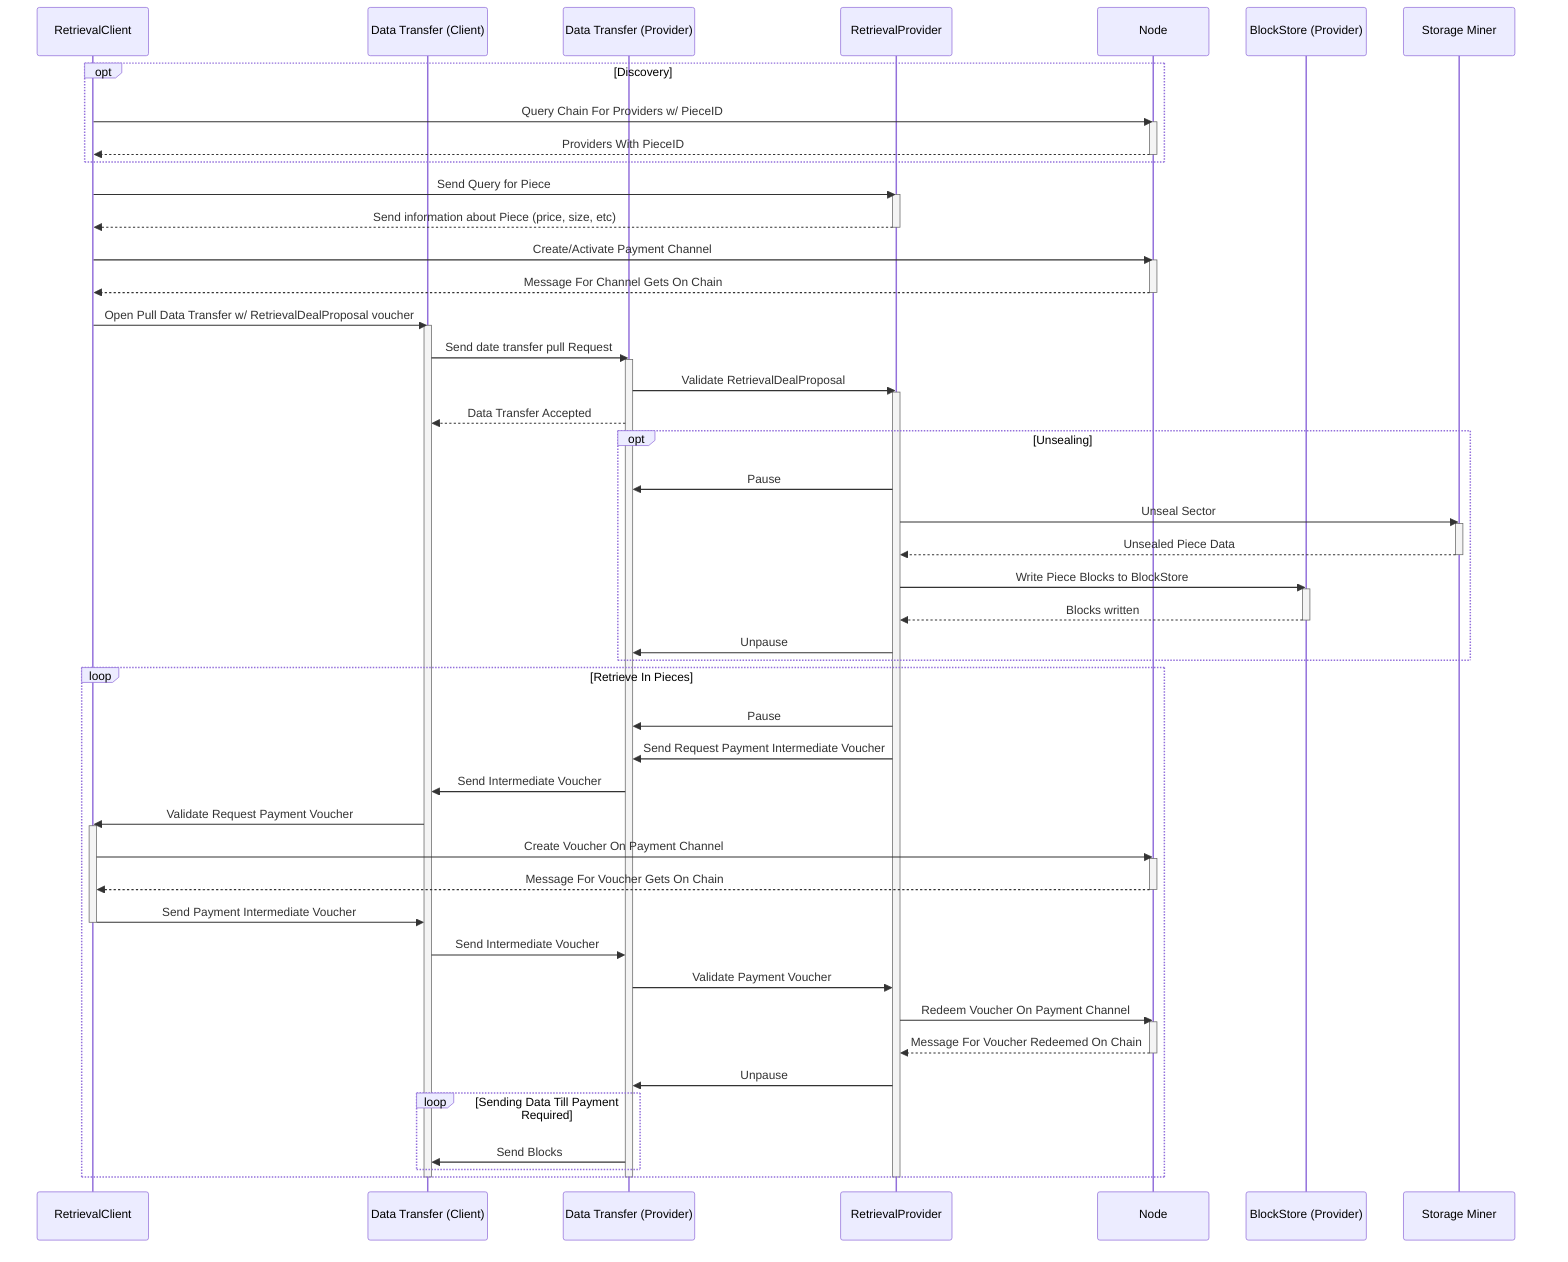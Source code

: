 sequenceDiagram

  participant Client as RetrievalClient
  participant DTC as Data Transfer (Client)
  participant DTP as Data Transfer (Provider)
  participant Provider as RetrievalProvider
  participant Node
  participant BSP as BlockStore (Provider)
  participant StorageMiner as Storage Miner

  opt Discovery
    Client ->> Node : Query Chain For Providers w/ PieceID
    activate Node
    Node -->> Client : Providers With PieceID
    deactivate Node
  end

  Client ->> Provider : Send Query for Piece
  activate Provider
  Provider -->> Client : Send information about Piece (price, size, etc)
  deactivate Provider
  Client ->> Node : Create/Activate Payment Channel
  activate Node
  Node -->> Client : Message For Channel Gets On Chain
  deactivate Node
  Client ->> DTC : Open Pull Data Transfer w/ RetrievalDealProposal voucher
  activate DTC
  DTC ->> DTP : Send date transfer pull Request
  activate DTP
  DTP ->> Provider : Validate RetrievalDealProposal
  activate Provider
  DTP -->> DTC : Data Transfer Accepted
  opt Unsealing
  Provider ->> DTP : Pause
  Provider ->> StorageMiner : Unseal Sector
  activate StorageMiner
  StorageMiner -->> Provider : Unsealed Piece Data
  deactivate StorageMiner
  Provider ->> BSP: Write Piece Blocks to BlockStore
  activate BSP
  BSP -->> Provider : Blocks written
  deactivate BSP
  Provider ->> DTP : Unpause
  end
  loop Retrieve In Pieces
    Provider ->> DTP : Pause
    Provider ->> DTP : Send Request Payment Intermediate Voucher
    DTP ->> DTC : Send Intermediate Voucher
    DTC ->> Client : Validate Request Payment Voucher
    activate Client
    Client ->> Node : Create Voucher On Payment Channel
    activate Node
    Node -->> Client : Message For Voucher Gets On Chain
    deactivate Node
    Client ->> DTC : Send Payment Intermediate Voucher
    deactivate Client
    DTC ->> DTP : Send Intermediate Voucher
    DTP ->> Provider : Validate Payment Voucher
    Provider ->> Node : Redeem Voucher On Payment Channel
    activate Node
    Node -->> Provider : Message For Voucher Redeemed On Chain
    deactivate Node
    Provider ->> DTP : Unpause
    loop Sending Data Till Payment Required
        DTP ->> DTC : Send Blocks
    end
  end
  deactivate Provider
  deactivate DTP
  deactivate DTC